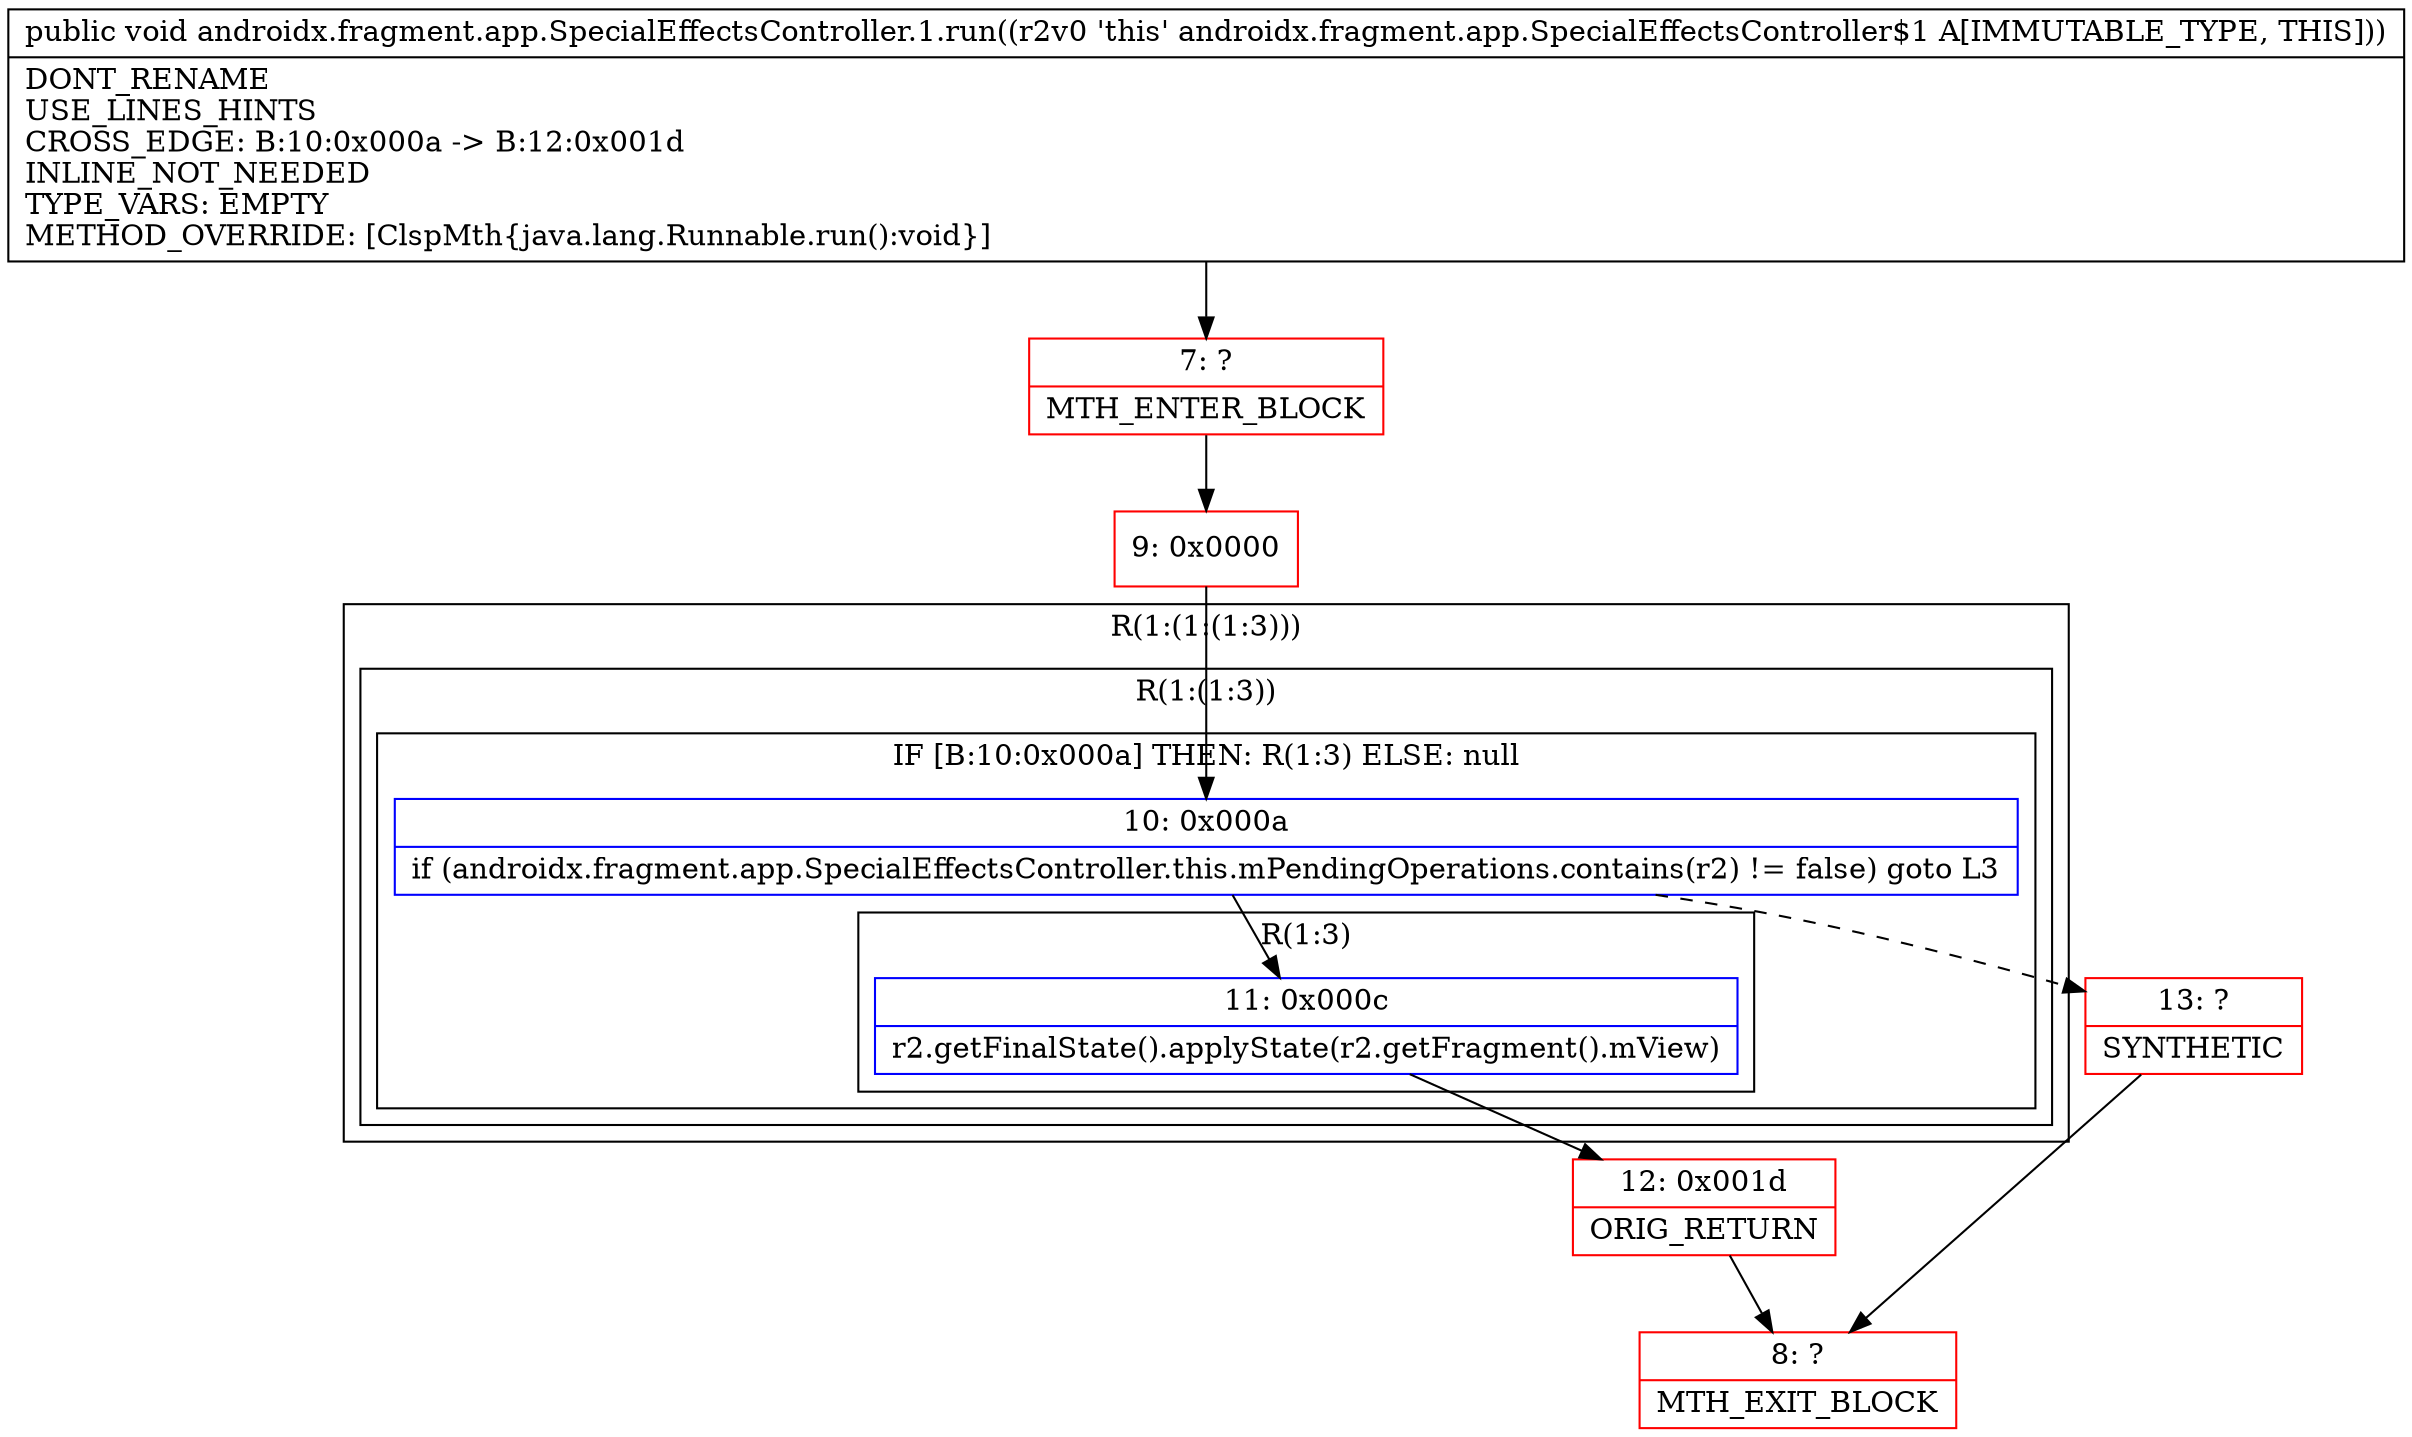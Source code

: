 digraph "CFG forandroidx.fragment.app.SpecialEffectsController.1.run()V" {
subgraph cluster_Region_1159759564 {
label = "R(1:(1:(1:3)))";
node [shape=record,color=blue];
subgraph cluster_Region_2120682621 {
label = "R(1:(1:3))";
node [shape=record,color=blue];
subgraph cluster_IfRegion_1056473948 {
label = "IF [B:10:0x000a] THEN: R(1:3) ELSE: null";
node [shape=record,color=blue];
Node_10 [shape=record,label="{10\:\ 0x000a|if (androidx.fragment.app.SpecialEffectsController.this.mPendingOperations.contains(r2) != false) goto L3\l}"];
subgraph cluster_Region_710208686 {
label = "R(1:3)";
node [shape=record,color=blue];
Node_11 [shape=record,label="{11\:\ 0x000c|r2.getFinalState().applyState(r2.getFragment().mView)\l}"];
}
}
}
}
Node_7 [shape=record,color=red,label="{7\:\ ?|MTH_ENTER_BLOCK\l}"];
Node_9 [shape=record,color=red,label="{9\:\ 0x0000}"];
Node_12 [shape=record,color=red,label="{12\:\ 0x001d|ORIG_RETURN\l}"];
Node_8 [shape=record,color=red,label="{8\:\ ?|MTH_EXIT_BLOCK\l}"];
Node_13 [shape=record,color=red,label="{13\:\ ?|SYNTHETIC\l}"];
MethodNode[shape=record,label="{public void androidx.fragment.app.SpecialEffectsController.1.run((r2v0 'this' androidx.fragment.app.SpecialEffectsController$1 A[IMMUTABLE_TYPE, THIS]))  | DONT_RENAME\lUSE_LINES_HINTS\lCROSS_EDGE: B:10:0x000a \-\> B:12:0x001d\lINLINE_NOT_NEEDED\lTYPE_VARS: EMPTY\lMETHOD_OVERRIDE: [ClspMth\{java.lang.Runnable.run():void\}]\l}"];
MethodNode -> Node_7;Node_10 -> Node_11;
Node_10 -> Node_13[style=dashed];
Node_11 -> Node_12;
Node_7 -> Node_9;
Node_9 -> Node_10;
Node_12 -> Node_8;
Node_13 -> Node_8;
}

